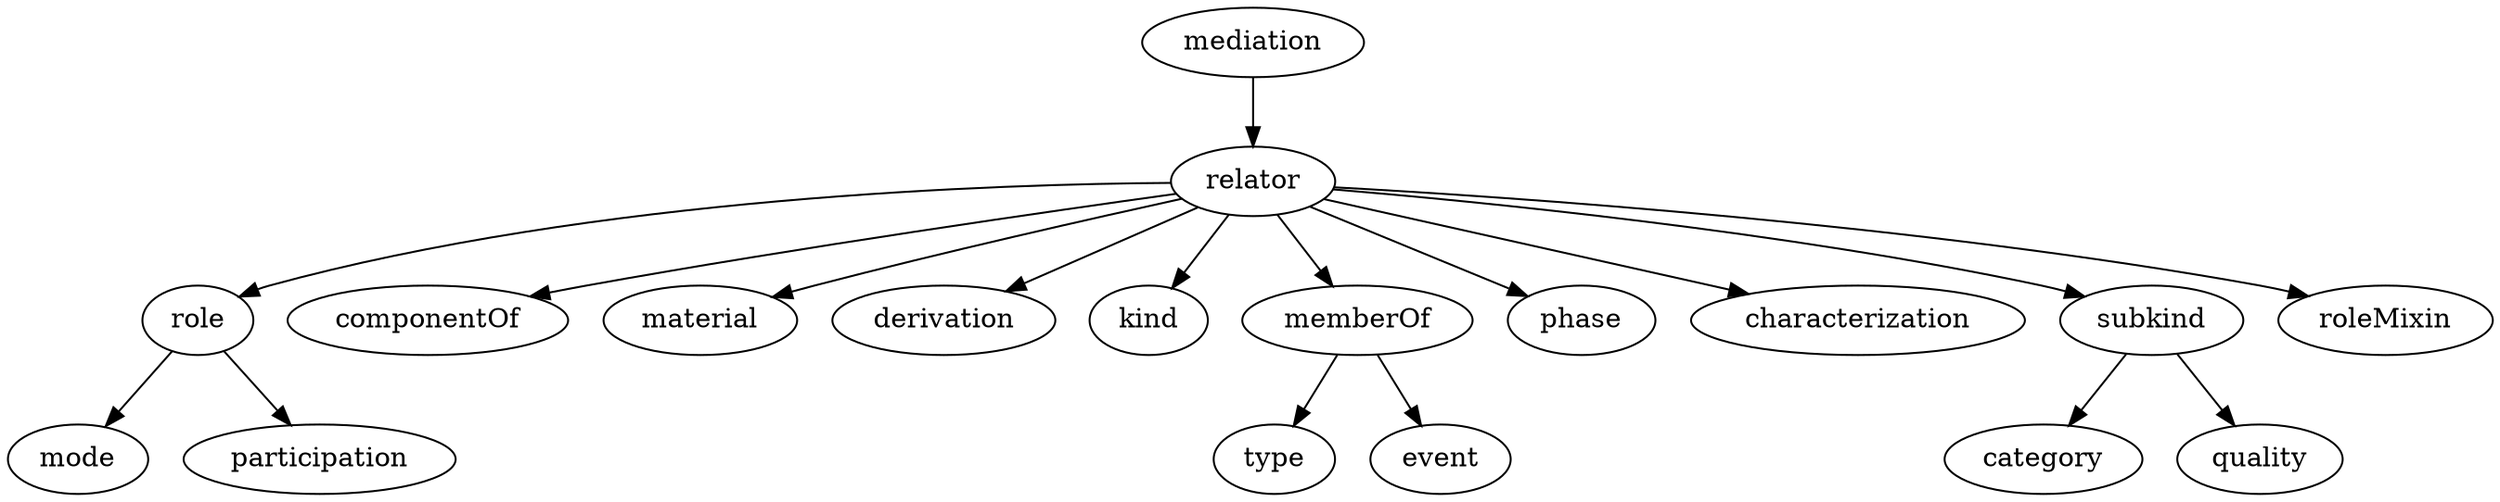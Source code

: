 strict digraph  {
mediation;
relator;
role;
componentOf;
material;
derivation;
kind;
memberOf;
phase;
characterization;
subkind;
roleMixin;
mode;
participation;
category;
quality;
type;
event;
mediation -> relator;
relator -> role;
relator -> componentOf;
relator -> material;
relator -> derivation;
relator -> kind;
relator -> memberOf;
relator -> phase;
relator -> characterization;
relator -> subkind;
relator -> roleMixin;
role -> mode;
role -> participation;
memberOf -> type;
memberOf -> event;
subkind -> category;
subkind -> quality;
}
